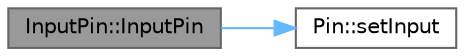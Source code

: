 digraph "InputPin::InputPin"
{
 // LATEX_PDF_SIZE
  bgcolor="transparent";
  edge [fontname=Helvetica,fontsize=10,labelfontname=Helvetica,labelfontsize=10];
  node [fontname=Helvetica,fontsize=10,shape=box,height=0.2,width=0.4];
  rankdir="LR";
  Node1 [id="Node000001",label="InputPin::InputPin",height=0.2,width=0.4,color="gray40", fillcolor="grey60", style="filled", fontcolor="black",tooltip="Constructor."];
  Node1 -> Node2 [id="edge1_Node000001_Node000002",color="steelblue1",style="solid",tooltip=" "];
  Node2 [id="Node000002",label="Pin::setInput",height=0.2,width=0.4,color="grey40", fillcolor="white", style="filled",URL="$d7/d68/class_pin.html#a3b1c3fa3480cd4a57c065f2e8811543a",tooltip="Set the pin mode as INPUT"];
}
